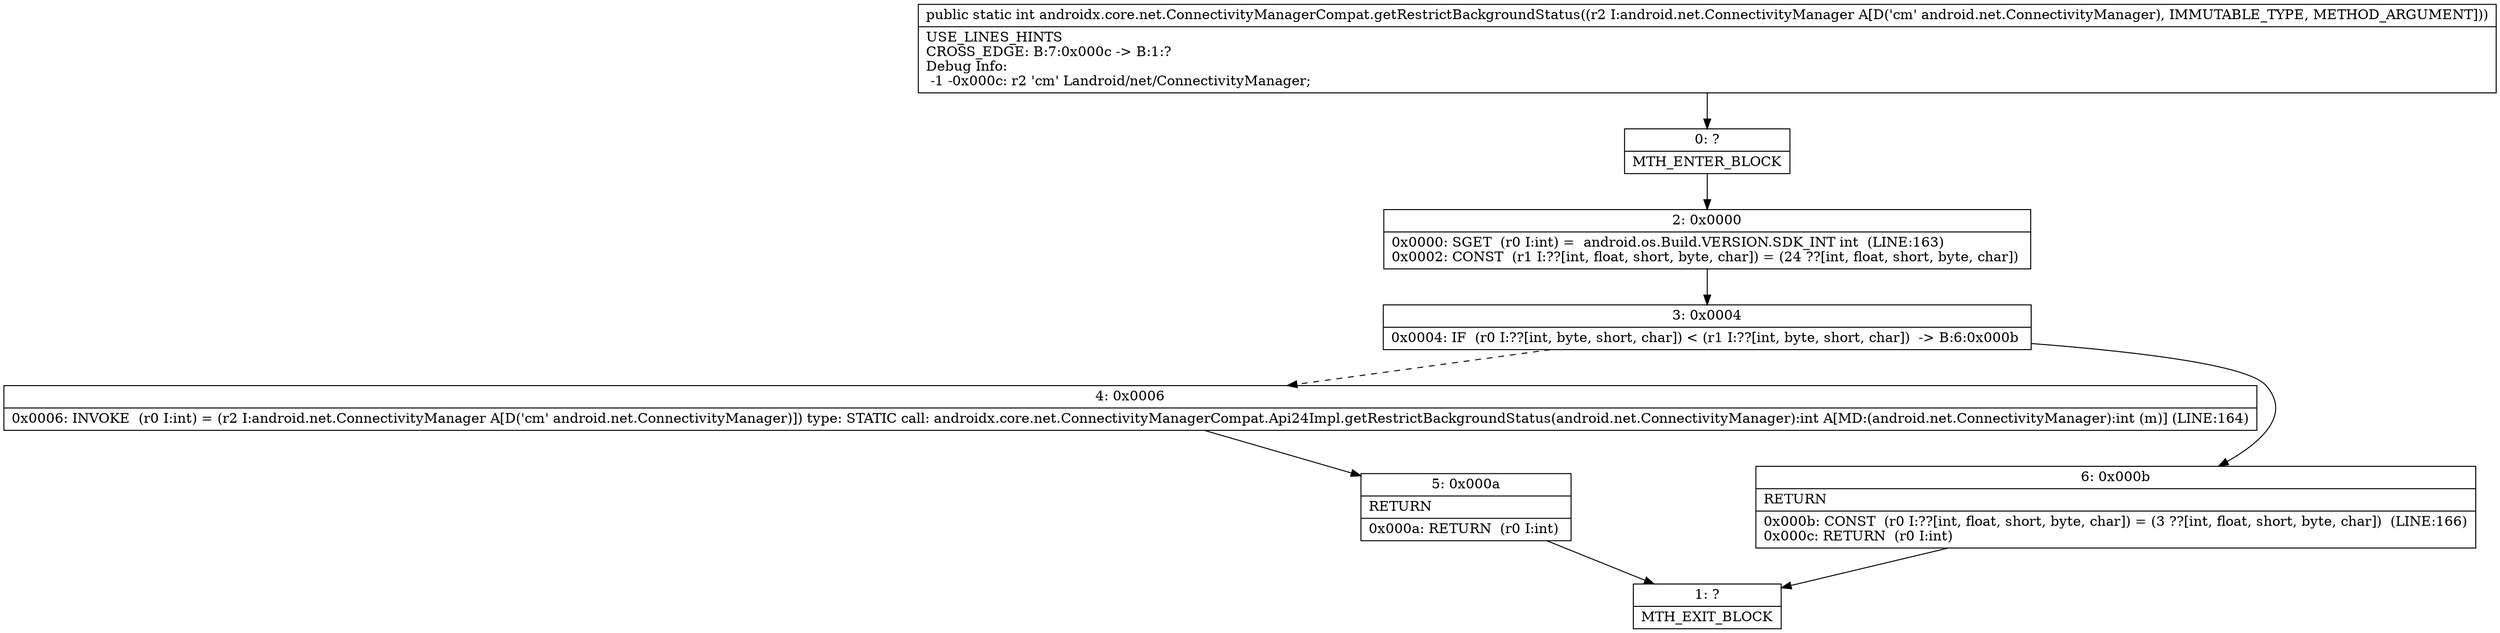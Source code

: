 digraph "CFG forandroidx.core.net.ConnectivityManagerCompat.getRestrictBackgroundStatus(Landroid\/net\/ConnectivityManager;)I" {
Node_0 [shape=record,label="{0\:\ ?|MTH_ENTER_BLOCK\l}"];
Node_2 [shape=record,label="{2\:\ 0x0000|0x0000: SGET  (r0 I:int) =  android.os.Build.VERSION.SDK_INT int  (LINE:163)\l0x0002: CONST  (r1 I:??[int, float, short, byte, char]) = (24 ??[int, float, short, byte, char]) \l}"];
Node_3 [shape=record,label="{3\:\ 0x0004|0x0004: IF  (r0 I:??[int, byte, short, char]) \< (r1 I:??[int, byte, short, char])  \-\> B:6:0x000b \l}"];
Node_4 [shape=record,label="{4\:\ 0x0006|0x0006: INVOKE  (r0 I:int) = (r2 I:android.net.ConnectivityManager A[D('cm' android.net.ConnectivityManager)]) type: STATIC call: androidx.core.net.ConnectivityManagerCompat.Api24Impl.getRestrictBackgroundStatus(android.net.ConnectivityManager):int A[MD:(android.net.ConnectivityManager):int (m)] (LINE:164)\l}"];
Node_5 [shape=record,label="{5\:\ 0x000a|RETURN\l|0x000a: RETURN  (r0 I:int) \l}"];
Node_1 [shape=record,label="{1\:\ ?|MTH_EXIT_BLOCK\l}"];
Node_6 [shape=record,label="{6\:\ 0x000b|RETURN\l|0x000b: CONST  (r0 I:??[int, float, short, byte, char]) = (3 ??[int, float, short, byte, char])  (LINE:166)\l0x000c: RETURN  (r0 I:int) \l}"];
MethodNode[shape=record,label="{public static int androidx.core.net.ConnectivityManagerCompat.getRestrictBackgroundStatus((r2 I:android.net.ConnectivityManager A[D('cm' android.net.ConnectivityManager), IMMUTABLE_TYPE, METHOD_ARGUMENT]))  | USE_LINES_HINTS\lCROSS_EDGE: B:7:0x000c \-\> B:1:?\lDebug Info:\l  \-1 \-0x000c: r2 'cm' Landroid\/net\/ConnectivityManager;\l}"];
MethodNode -> Node_0;Node_0 -> Node_2;
Node_2 -> Node_3;
Node_3 -> Node_4[style=dashed];
Node_3 -> Node_6;
Node_4 -> Node_5;
Node_5 -> Node_1;
Node_6 -> Node_1;
}

